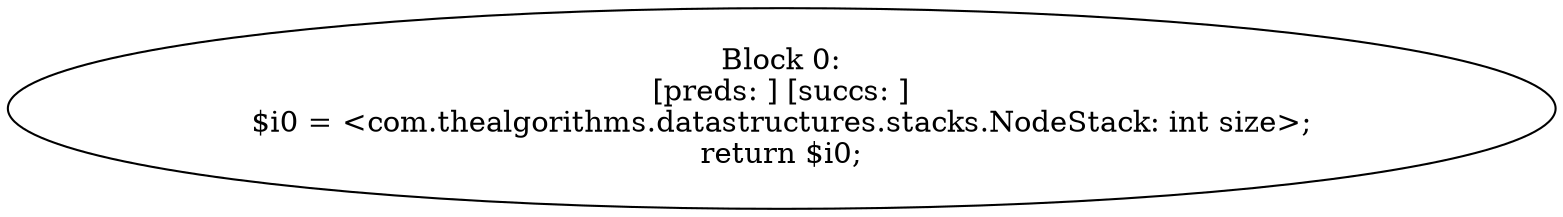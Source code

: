 digraph "unitGraph" {
    "Block 0:
[preds: ] [succs: ]
$i0 = <com.thealgorithms.datastructures.stacks.NodeStack: int size>;
return $i0;
"
}
